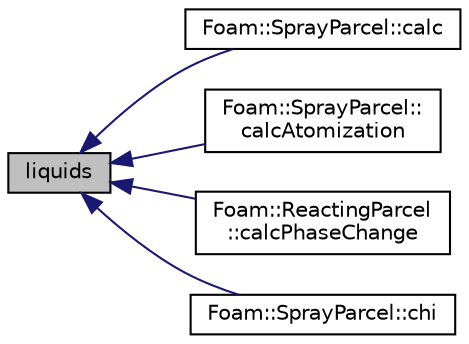 digraph "liquids"
{
  bgcolor="transparent";
  edge [fontname="Helvetica",fontsize="10",labelfontname="Helvetica",labelfontsize="10"];
  node [fontname="Helvetica",fontsize="10",shape=record];
  rankdir="LR";
  Node1 [label="liquids",height=0.2,width=0.4,color="black", fillcolor="grey75", style="filled", fontcolor="black"];
  Node1 -> Node2 [dir="back",color="midnightblue",fontsize="10",style="solid",fontname="Helvetica"];
  Node2 [label="Foam::SprayParcel::calc",height=0.2,width=0.4,color="black",URL="$a02408.html#a1c2aa9de8e2381d1a7be78bd687fd255",tooltip="Update parcel properties over the time interval. "];
  Node1 -> Node3 [dir="back",color="midnightblue",fontsize="10",style="solid",fontname="Helvetica"];
  Node3 [label="Foam::SprayParcel::\lcalcAtomization",height=0.2,width=0.4,color="black",URL="$a02408.html#a56afb8fb801bc0e2fc6afa3eb81d2cf2",tooltip="Correct parcel properties according to atomization model. "];
  Node1 -> Node4 [dir="back",color="midnightblue",fontsize="10",style="solid",fontname="Helvetica"];
  Node4 [label="Foam::ReactingParcel\l::calcPhaseChange",height=0.2,width=0.4,color="black",URL="$a02090.html#a623a7991bedba1b8b242d4af39643a14",tooltip="Calculate Phase change. "];
  Node1 -> Node5 [dir="back",color="midnightblue",fontsize="10",style="solid",fontname="Helvetica"];
  Node5 [label="Foam::SprayParcel::chi",height=0.2,width=0.4,color="black",URL="$a02408.html#a827db87635483f45aaba051b5161d29a"];
}
